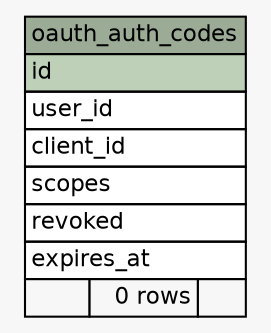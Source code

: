 // dot 2.40.1 on Linux 5.0.0-23-generic
// SchemaSpy rev 590
digraph "oauth_auth_codes" {
  graph [
    rankdir="RL"
    bgcolor="#f7f7f7"
    nodesep="0.18"
    ranksep="0.46"
    fontname="Helvetica"
    fontsize="11"
  ];
  node [
    fontname="Helvetica"
    fontsize="11"
    shape="plaintext"
  ];
  edge [
    arrowsize="0.8"
  ];
  "oauth_auth_codes" [
    label=<
    <TABLE BORDER="0" CELLBORDER="1" CELLSPACING="0" BGCOLOR="#ffffff">
      <TR><TD COLSPAN="3" BGCOLOR="#9bab96" ALIGN="CENTER">oauth_auth_codes</TD></TR>
      <TR><TD PORT="id" COLSPAN="3" BGCOLOR="#bed1b8" ALIGN="LEFT">id</TD></TR>
      <TR><TD PORT="user_id" COLSPAN="3" ALIGN="LEFT">user_id</TD></TR>
      <TR><TD PORT="client_id" COLSPAN="3" ALIGN="LEFT">client_id</TD></TR>
      <TR><TD PORT="scopes" COLSPAN="3" ALIGN="LEFT">scopes</TD></TR>
      <TR><TD PORT="revoked" COLSPAN="3" ALIGN="LEFT">revoked</TD></TR>
      <TR><TD PORT="expires_at" COLSPAN="3" ALIGN="LEFT">expires_at</TD></TR>
      <TR><TD ALIGN="LEFT" BGCOLOR="#f7f7f7">  </TD><TD ALIGN="RIGHT" BGCOLOR="#f7f7f7">0 rows</TD><TD ALIGN="RIGHT" BGCOLOR="#f7f7f7">  </TD></TR>
    </TABLE>>
    URL="tables/oauth_auth_codes.html"
    tooltip="oauth_auth_codes"
  ];
}
